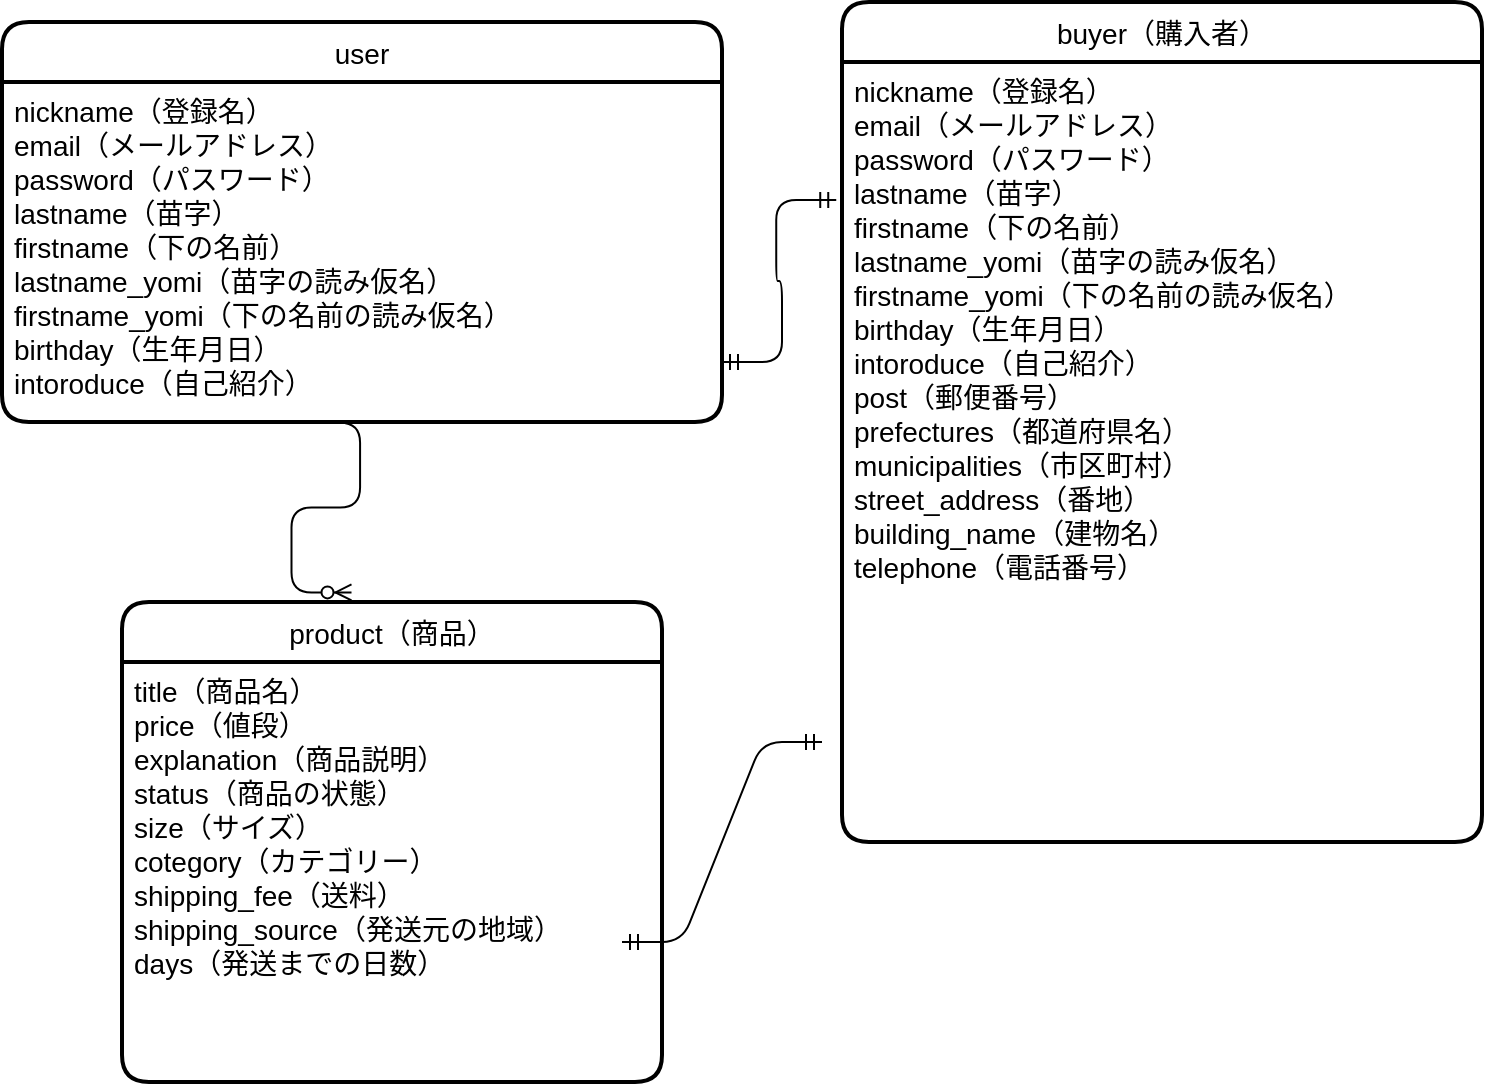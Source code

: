 <mxfile>
    <diagram id="i-ca93vDTL8qytIcd7tq" name="ページ1">
        <mxGraphModel dx="748" dy="563" grid="1" gridSize="10" guides="1" tooltips="1" connect="1" arrows="1" fold="1" page="1" pageScale="1" pageWidth="827" pageHeight="1169" math="0" shadow="0">
            <root>
                <mxCell id="0"/>
                <mxCell id="1" parent="0"/>
                <mxCell id="47" value="user" style="swimlane;childLayout=stackLayout;horizontal=1;startSize=30;horizontalStack=0;rounded=1;fontSize=14;fontStyle=0;strokeWidth=2;resizeParent=0;resizeLast=1;shadow=0;dashed=0;align=center;" vertex="1" parent="1">
                    <mxGeometry x="20" y="30" width="360" height="200" as="geometry"/>
                </mxCell>
                <mxCell id="48" value="nickname（登録名）&#10;email（メールアドレス）&#10;password（パスワード）&#10;lastname（苗字）&#10;firstname（下の名前）&#10;lastname_yomi（苗字の読み仮名）&#10;firstname_yomi（下の名前の読み仮名）&#10;birthday（生年月日）&#10;intoroduce（自己紹介）&#10;" style="align=left;strokeColor=none;fillColor=none;spacingLeft=4;fontSize=14;verticalAlign=top;resizable=0;rotatable=0;part=1;" vertex="1" parent="47">
                    <mxGeometry y="30" width="360" height="170" as="geometry"/>
                </mxCell>
                <mxCell id="50" value="product（商品）" style="swimlane;childLayout=stackLayout;horizontal=1;startSize=30;horizontalStack=0;rounded=1;fontSize=14;fontStyle=0;strokeWidth=2;resizeParent=0;resizeLast=1;shadow=0;dashed=0;align=center;" vertex="1" parent="1">
                    <mxGeometry x="80" y="320" width="270" height="240" as="geometry"/>
                </mxCell>
                <mxCell id="58" value="" style="edgeStyle=entityRelationEdgeStyle;fontSize=12;html=1;endArrow=ERmandOne;startArrow=ERmandOne;" edge="1" parent="50">
                    <mxGeometry width="100" height="100" relative="1" as="geometry">
                        <mxPoint x="250" y="170" as="sourcePoint"/>
                        <mxPoint x="350" y="70" as="targetPoint"/>
                    </mxGeometry>
                </mxCell>
                <mxCell id="51" value="title（商品名）&#10;price（値段）&#10;explanation（商品説明）&#10;status（商品の状態）&#10;size（サイズ）&#10;cotegory（カテゴリー）&#10;shipping_fee（送料）&#10;shipping_source（発送元の地域）&#10;days（発送までの日数）" style="align=left;strokeColor=none;fillColor=none;spacingLeft=4;fontSize=14;verticalAlign=top;resizable=0;rotatable=0;part=1;" vertex="1" parent="50">
                    <mxGeometry y="30" width="270" height="210" as="geometry"/>
                </mxCell>
                <mxCell id="52" value="buyer（購入者）" style="swimlane;childLayout=stackLayout;horizontal=1;startSize=30;horizontalStack=0;rounded=1;fontSize=14;fontStyle=0;strokeWidth=2;resizeParent=0;resizeLast=1;shadow=0;dashed=0;align=center;" vertex="1" parent="1">
                    <mxGeometry x="440" y="20" width="320" height="420" as="geometry"/>
                </mxCell>
                <mxCell id="53" value="nickname（登録名）&#10;email（メールアドレス）&#10;password（パスワード）&#10;lastname（苗字）&#10;firstname（下の名前）&#10;lastname_yomi（苗字の読み仮名）&#10;firstname_yomi（下の名前の読み仮名）&#10;birthday（生年月日）&#10;intoroduce（自己紹介）&#10;post（郵便番号）&#10;prefectures（都道府県名）&#10;municipalities（市区町村）&#10;street_address（番地）&#10;building_name（建物名）&#10;telephone（電話番号）" style="align=left;strokeColor=none;fillColor=none;spacingLeft=4;fontSize=14;verticalAlign=top;resizable=0;rotatable=0;part=1;" vertex="1" parent="52">
                    <mxGeometry y="30" width="320" height="390" as="geometry"/>
                </mxCell>
                <mxCell id="57" value="" style="edgeStyle=entityRelationEdgeStyle;fontSize=12;html=1;endArrow=ERzeroToMany;endFill=1;entryX=0.425;entryY=-0.02;entryDx=0;entryDy=0;entryPerimeter=0;exitX=0.414;exitY=1.002;exitDx=0;exitDy=0;exitPerimeter=0;" edge="1" parent="1" source="48" target="50">
                    <mxGeometry width="100" height="100" relative="1" as="geometry">
                        <mxPoint x="160" y="240" as="sourcePoint"/>
                        <mxPoint x="220" y="240" as="targetPoint"/>
                    </mxGeometry>
                </mxCell>
                <mxCell id="59" value="" style="edgeStyle=entityRelationEdgeStyle;fontSize=12;html=1;endArrow=ERmandOne;startArrow=ERmandOne;entryX=-0.009;entryY=0.177;entryDx=0;entryDy=0;entryPerimeter=0;" edge="1" parent="1" target="53">
                    <mxGeometry width="100" height="100" relative="1" as="geometry">
                        <mxPoint x="380" y="200" as="sourcePoint"/>
                        <mxPoint x="480" y="100" as="targetPoint"/>
                    </mxGeometry>
                </mxCell>
            </root>
        </mxGraphModel>
    </diagram>
</mxfile>